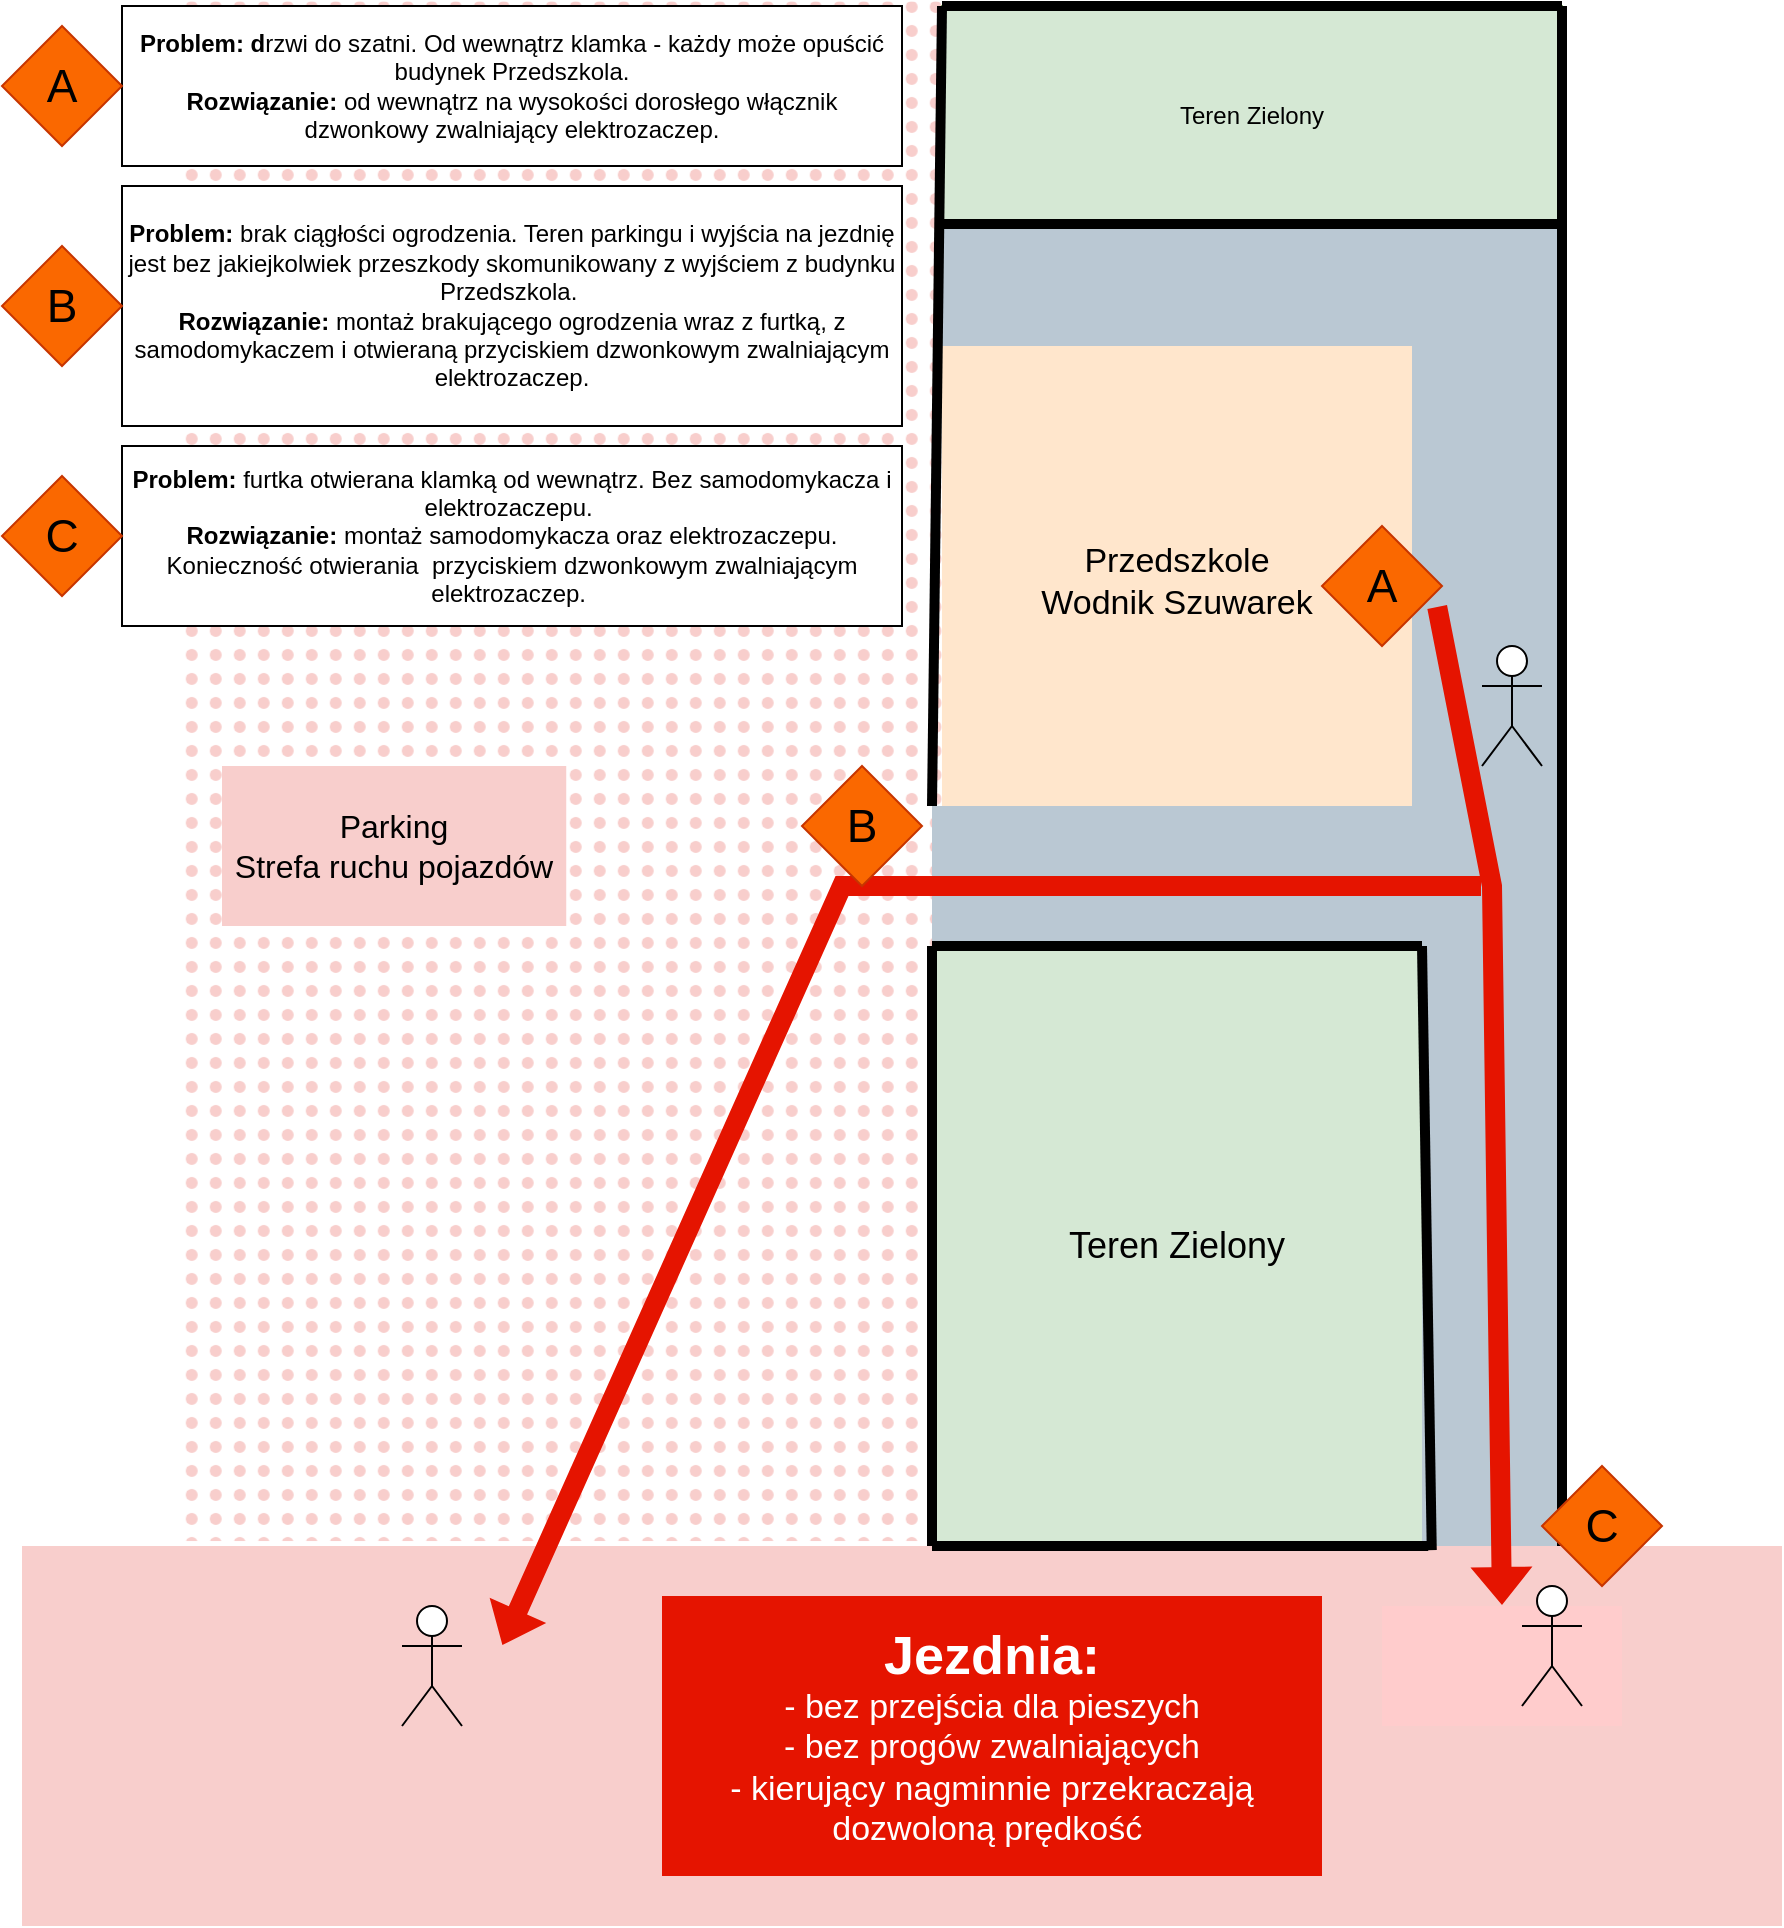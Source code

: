 <mxfile version="21.7.2" type="github">
  <diagram name="Page-1" id="BLIdueBB5xflaGkCdT5f">
    <mxGraphModel dx="2869" dy="1124" grid="1" gridSize="10" guides="1" tooltips="1" connect="1" arrows="1" fold="1" page="1" pageScale="1" pageWidth="850" pageHeight="1100" math="0" shadow="0">
      <root>
        <mxCell id="0" />
        <mxCell id="1" parent="0" />
        <mxCell id="u4QKNgxA5Tayq-lkxQXP-1" value="&lt;font style=&quot;font-size: 17px;&quot;&gt;Przedszkole &lt;br&gt;Wodnik Szuwarek&lt;/font&gt;" style="whiteSpace=wrap;html=1;aspect=fixed;fillColor=#ffe6cc;strokeColor=none;" vertex="1" parent="1">
          <mxGeometry x="430" y="220" width="235" height="235" as="geometry" />
        </mxCell>
        <mxCell id="u4QKNgxA5Tayq-lkxQXP-2" value="" style="rounded=0;whiteSpace=wrap;html=1;fillColor=#f8cecc;strokeColor=none;" vertex="1" parent="1">
          <mxGeometry x="-30" y="820" width="880" height="190" as="geometry" />
        </mxCell>
        <mxCell id="u4QKNgxA5Tayq-lkxQXP-4" value="" style="rounded=0;whiteSpace=wrap;html=1;fillColor=#bac8d3;strokeColor=none;" vertex="1" parent="1">
          <mxGeometry x="665" y="170" width="75" height="290" as="geometry" />
        </mxCell>
        <mxCell id="u4QKNgxA5Tayq-lkxQXP-6" value="" style="rounded=0;whiteSpace=wrap;html=1;fillColor=#bac8d3;strokeColor=none;" vertex="1" parent="1">
          <mxGeometry x="665" y="520" width="75" height="300" as="geometry" />
        </mxCell>
        <mxCell id="u4QKNgxA5Tayq-lkxQXP-9" value="" style="rounded=0;whiteSpace=wrap;html=1;rotation=90;fillColor=#f8cecc;strokeColor=none;gradientColor=none;fillStyle=dots;" vertex="1" parent="1">
          <mxGeometry x="-145.65" y="242.08" width="769.7" height="381.18" as="geometry" />
        </mxCell>
        <mxCell id="u4QKNgxA5Tayq-lkxQXP-11" value="&lt;font style=&quot;font-size: 16px;&quot;&gt;Parking&lt;br&gt;Strefa ruchu pojazdów&lt;/font&gt;" style="rounded=0;whiteSpace=wrap;html=1;fillColor=#f8cecc;strokeColor=none;fillStyle=auto;" vertex="1" parent="1">
          <mxGeometry x="70" y="430" width="172.12" height="80" as="geometry" />
        </mxCell>
        <mxCell id="u4QKNgxA5Tayq-lkxQXP-3" value="" style="rounded=0;whiteSpace=wrap;html=1;fillColor=#bac8d3;strokeColor=none;" vertex="1" parent="1">
          <mxGeometry x="425" y="450" width="315" height="70" as="geometry" />
        </mxCell>
        <mxCell id="u4QKNgxA5Tayq-lkxQXP-12" value="" style="rounded=0;whiteSpace=wrap;html=1;fillColor=#bac8d3;strokeColor=none;" vertex="1" parent="1">
          <mxGeometry x="430" y="160" width="310" height="60" as="geometry" />
        </mxCell>
        <mxCell id="u4QKNgxA5Tayq-lkxQXP-14" value="Teren Zielony" style="rounded=0;whiteSpace=wrap;html=1;fillColor=#d5e8d4;strokeColor=#82b366;" vertex="1" parent="1">
          <mxGeometry x="430" y="50" width="310" height="110" as="geometry" />
        </mxCell>
        <mxCell id="u4QKNgxA5Tayq-lkxQXP-15" value="&lt;font style=&quot;font-size: 18px;&quot;&gt;Teren Zielony&lt;/font&gt;" style="rounded=0;whiteSpace=wrap;html=1;fillColor=#d5e8d4;strokeColor=none;" vertex="1" parent="1">
          <mxGeometry x="425" y="520" width="245" height="300" as="geometry" />
        </mxCell>
        <mxCell id="u4QKNgxA5Tayq-lkxQXP-17" value="" style="shape=flexArrow;endArrow=classic;html=1;rounded=0;entryX=0.5;entryY=0;entryDx=0;entryDy=0;fillColor=#e51400;strokeColor=none;" edge="1" parent="1" target="u4QKNgxA5Tayq-lkxQXP-19">
          <mxGeometry width="50" height="50" relative="1" as="geometry">
            <mxPoint x="677.5" y="350" as="sourcePoint" />
            <mxPoint x="727.5" y="300" as="targetPoint" />
            <Array as="points">
              <mxPoint x="705" y="490" />
            </Array>
          </mxGeometry>
        </mxCell>
        <mxCell id="u4QKNgxA5Tayq-lkxQXP-18" value="" style="shape=flexArrow;endArrow=classic;html=1;rounded=0;fillColor=#e51400;strokeColor=none;" edge="1" parent="1">
          <mxGeometry width="50" height="50" relative="1" as="geometry">
            <mxPoint x="700" y="490" as="sourcePoint" />
            <mxPoint x="209.999" y="870" as="targetPoint" />
            <Array as="points">
              <mxPoint x="380" y="490" />
            </Array>
          </mxGeometry>
        </mxCell>
        <mxCell id="u4QKNgxA5Tayq-lkxQXP-19" value="" style="rounded=0;whiteSpace=wrap;html=1;fillColor=#ffcccc;strokeColor=none;" vertex="1" parent="1">
          <mxGeometry x="650" y="850" width="120" height="60" as="geometry" />
        </mxCell>
        <mxCell id="u4QKNgxA5Tayq-lkxQXP-20" value="" style="shape=umlActor;verticalLabelPosition=bottom;verticalAlign=top;html=1;outlineConnect=0;" vertex="1" parent="1">
          <mxGeometry x="700" y="370" width="30" height="60" as="geometry" />
        </mxCell>
        <mxCell id="u4QKNgxA5Tayq-lkxQXP-22" value="" style="shape=umlActor;verticalLabelPosition=bottom;verticalAlign=top;html=1;outlineConnect=0;" vertex="1" parent="1">
          <mxGeometry x="720" y="840" width="30" height="60" as="geometry" />
        </mxCell>
        <mxCell id="u4QKNgxA5Tayq-lkxQXP-23" value="" style="shape=umlActor;verticalLabelPosition=bottom;verticalAlign=top;html=1;outlineConnect=0;" vertex="1" parent="1">
          <mxGeometry x="160" y="850" width="30" height="60" as="geometry" />
        </mxCell>
        <mxCell id="u4QKNgxA5Tayq-lkxQXP-24" value="&lt;b&gt;&lt;font style=&quot;font-size: 27px;&quot;&gt;Jezdnia:&lt;/font&gt;&lt;/b&gt;&lt;br style=&quot;border-color: var(--border-color); font-size: 17px;&quot;&gt;&lt;span style=&quot;font-size: 17px;&quot;&gt;- bez przejścia dla pieszych&lt;/span&gt;&lt;br style=&quot;border-color: var(--border-color); font-size: 17px;&quot;&gt;&lt;span style=&quot;font-size: 17px;&quot;&gt;- bez progów zwalniających&lt;/span&gt;&lt;br style=&quot;border-color: var(--border-color); font-size: 17px;&quot;&gt;&lt;span style=&quot;font-size: 17px;&quot;&gt;- kierujący nagminnie przekraczają dozwoloną prędkość&amp;nbsp;&lt;/span&gt;" style="rounded=0;whiteSpace=wrap;html=1;fillColor=#e51400;strokeColor=none;fillStyle=auto;fontColor=#ffffff;" vertex="1" parent="1">
          <mxGeometry x="290" y="845" width="330" height="140" as="geometry" />
        </mxCell>
        <mxCell id="u4QKNgxA5Tayq-lkxQXP-25" value="" style="endArrow=none;html=1;rounded=0;strokeWidth=5;entryX=0;entryY=0;entryDx=0;entryDy=0;exitX=0;exitY=0;exitDx=0;exitDy=0;" edge="1" parent="1" source="u4QKNgxA5Tayq-lkxQXP-3" target="u4QKNgxA5Tayq-lkxQXP-14">
          <mxGeometry width="50" height="50" relative="1" as="geometry">
            <mxPoint x="470" y="150" as="sourcePoint" />
            <mxPoint x="520" y="100" as="targetPoint" />
          </mxGeometry>
        </mxCell>
        <mxCell id="u4QKNgxA5Tayq-lkxQXP-26" value="" style="endArrow=none;html=1;rounded=0;strokeWidth=5;entryX=0;entryY=0;entryDx=0;entryDy=0;exitX=1;exitY=0;exitDx=0;exitDy=0;" edge="1" parent="1" source="u4QKNgxA5Tayq-lkxQXP-14" target="u4QKNgxA5Tayq-lkxQXP-14">
          <mxGeometry width="50" height="50" relative="1" as="geometry">
            <mxPoint x="440" y="230" as="sourcePoint" />
            <mxPoint x="440" y="60" as="targetPoint" />
          </mxGeometry>
        </mxCell>
        <mxCell id="u4QKNgxA5Tayq-lkxQXP-27" value="" style="endArrow=none;html=1;rounded=0;strokeWidth=5;entryX=1;entryY=1;entryDx=0;entryDy=0;exitX=1;exitY=0;exitDx=0;exitDy=0;" edge="1" parent="1" source="u4QKNgxA5Tayq-lkxQXP-14" target="u4QKNgxA5Tayq-lkxQXP-6">
          <mxGeometry width="50" height="50" relative="1" as="geometry">
            <mxPoint x="750" y="60" as="sourcePoint" />
            <mxPoint x="440" y="60" as="targetPoint" />
          </mxGeometry>
        </mxCell>
        <mxCell id="u4QKNgxA5Tayq-lkxQXP-28" value="" style="endArrow=none;html=1;rounded=0;strokeWidth=5;entryX=0.801;entryY=0.011;entryDx=0;entryDy=0;exitX=1;exitY=0;exitDx=0;exitDy=0;entryPerimeter=0;" edge="1" parent="1" source="u4QKNgxA5Tayq-lkxQXP-15" target="u4QKNgxA5Tayq-lkxQXP-2">
          <mxGeometry width="50" height="50" relative="1" as="geometry">
            <mxPoint x="750" y="60" as="sourcePoint" />
            <mxPoint x="750" y="830" as="targetPoint" />
          </mxGeometry>
        </mxCell>
        <mxCell id="u4QKNgxA5Tayq-lkxQXP-29" value="" style="endArrow=none;html=1;rounded=0;strokeWidth=5;entryX=0;entryY=0;entryDx=0;entryDy=0;exitX=1;exitY=0;exitDx=0;exitDy=0;" edge="1" parent="1" source="u4QKNgxA5Tayq-lkxQXP-15" target="u4QKNgxA5Tayq-lkxQXP-15">
          <mxGeometry width="50" height="50" relative="1" as="geometry">
            <mxPoint x="680" y="530" as="sourcePoint" />
            <mxPoint x="685" y="832" as="targetPoint" />
          </mxGeometry>
        </mxCell>
        <mxCell id="u4QKNgxA5Tayq-lkxQXP-30" value="" style="endArrow=none;html=1;rounded=0;strokeWidth=5;entryX=0;entryY=0;entryDx=0;entryDy=0;exitX=0;exitY=1;exitDx=0;exitDy=0;" edge="1" parent="1" source="u4QKNgxA5Tayq-lkxQXP-15" target="u4QKNgxA5Tayq-lkxQXP-15">
          <mxGeometry width="50" height="50" relative="1" as="geometry">
            <mxPoint x="680" y="530" as="sourcePoint" />
            <mxPoint x="435" y="530" as="targetPoint" />
          </mxGeometry>
        </mxCell>
        <mxCell id="u4QKNgxA5Tayq-lkxQXP-31" value="" style="endArrow=none;html=1;rounded=0;strokeWidth=5;entryX=0.799;entryY=0;entryDx=0;entryDy=0;exitX=0;exitY=1;exitDx=0;exitDy=0;entryPerimeter=0;" edge="1" parent="1" source="u4QKNgxA5Tayq-lkxQXP-15" target="u4QKNgxA5Tayq-lkxQXP-2">
          <mxGeometry width="50" height="50" relative="1" as="geometry">
            <mxPoint x="435" y="830" as="sourcePoint" />
            <mxPoint x="435" y="530" as="targetPoint" />
          </mxGeometry>
        </mxCell>
        <mxCell id="u4QKNgxA5Tayq-lkxQXP-38" value="&lt;font style=&quot;font-size: 23px;&quot;&gt;A&lt;/font&gt;" style="rhombus;whiteSpace=wrap;html=1;fillColor=#fa6800;fontColor=#000000;strokeColor=#C73500;" vertex="1" parent="1">
          <mxGeometry x="620" y="310" width="60" height="60" as="geometry" />
        </mxCell>
        <mxCell id="u4QKNgxA5Tayq-lkxQXP-39" value="&lt;font style=&quot;font-size: 23px;&quot;&gt;B&lt;/font&gt;" style="rhombus;whiteSpace=wrap;html=1;fillColor=#fa6800;fontColor=#000000;strokeColor=#C73500;" vertex="1" parent="1">
          <mxGeometry x="360" y="430" width="60" height="60" as="geometry" />
        </mxCell>
        <mxCell id="u4QKNgxA5Tayq-lkxQXP-40" value="&lt;font style=&quot;font-size: 23px;&quot;&gt;C&lt;/font&gt;" style="rhombus;whiteSpace=wrap;html=1;fillColor=#fa6800;fontColor=#000000;strokeColor=#C73500;" vertex="1" parent="1">
          <mxGeometry x="730" y="780" width="60" height="60" as="geometry" />
        </mxCell>
        <mxCell id="u4QKNgxA5Tayq-lkxQXP-45" value="&lt;b&gt;Problem: d&lt;/b&gt;rzwi do szatni. Od wewnątrz klamka - każdy może opuścić budynek Przedszkola.&lt;br&gt;&lt;b&gt;Rozwiązanie:&lt;/b&gt; od wewnątrz na wysokości dorosłego włącznik dzwonkowy zwalniający elektrozaczep." style="rounded=0;whiteSpace=wrap;html=1;strokeColor=default;" vertex="1" parent="1">
          <mxGeometry x="20" y="50" width="390" height="80" as="geometry" />
        </mxCell>
        <mxCell id="u4QKNgxA5Tayq-lkxQXP-42" value="&lt;font style=&quot;font-size: 23px;&quot;&gt;A&lt;/font&gt;" style="rhombus;whiteSpace=wrap;html=1;fillColor=#fa6800;fontColor=#000000;strokeColor=#C73500;" vertex="1" parent="1">
          <mxGeometry x="-40" y="60" width="60" height="60" as="geometry" />
        </mxCell>
        <mxCell id="u4QKNgxA5Tayq-lkxQXP-46" value="&lt;b&gt;Problem: &lt;/b&gt;brak ciągłości ogrodzenia. Teren parkingu i wyjścia na jezdnię jest bez jakiejkolwiek przeszkody skomunikowany z wyjściem z budynku Przedszkola.&amp;nbsp;&lt;br&gt;&lt;b&gt;Rozwiązanie:&lt;/b&gt; montaż brakującego ogrodzenia wraz z furtką, z samodomykaczem i otwieraną przyciskiem dzwonkowym zwalniającym elektrozaczep." style="rounded=0;whiteSpace=wrap;html=1;strokeColor=default;" vertex="1" parent="1">
          <mxGeometry x="20" y="140" width="390" height="120" as="geometry" />
        </mxCell>
        <mxCell id="u4QKNgxA5Tayq-lkxQXP-47" value="&lt;font style=&quot;font-size: 23px;&quot;&gt;B&lt;/font&gt;" style="rhombus;whiteSpace=wrap;html=1;fillColor=#fa6800;fontColor=#000000;strokeColor=#C73500;" vertex="1" parent="1">
          <mxGeometry x="-40" y="170" width="60" height="60" as="geometry" />
        </mxCell>
        <mxCell id="u4QKNgxA5Tayq-lkxQXP-48" value="&lt;b&gt;Problem: &lt;/b&gt;furtka otwierana klamką od wewnątrz. Bez samodomykacza i elektrozaczepu.&amp;nbsp;&lt;br&gt;&lt;b&gt;Rozwiązanie:&lt;/b&gt; montaż samodomykacza oraz elektrozaczepu. Konieczność otwierania&amp;nbsp; przyciskiem dzwonkowym zwalniającym elektrozaczep.&amp;nbsp;" style="rounded=0;whiteSpace=wrap;html=1;strokeColor=default;" vertex="1" parent="1">
          <mxGeometry x="20" y="270" width="390" height="90" as="geometry" />
        </mxCell>
        <mxCell id="u4QKNgxA5Tayq-lkxQXP-49" value="&lt;font style=&quot;font-size: 23px;&quot;&gt;C&lt;/font&gt;" style="rhombus;whiteSpace=wrap;html=1;fillColor=#fa6800;fontColor=#000000;strokeColor=#C73500;" vertex="1" parent="1">
          <mxGeometry x="-40" y="285" width="60" height="60" as="geometry" />
        </mxCell>
        <mxCell id="u4QKNgxA5Tayq-lkxQXP-51" value="" style="endArrow=none;html=1;rounded=0;strokeWidth=5;" edge="1" parent="1">
          <mxGeometry width="50" height="50" relative="1" as="geometry">
            <mxPoint x="740" y="159" as="sourcePoint" />
            <mxPoint x="430" y="159" as="targetPoint" />
          </mxGeometry>
        </mxCell>
      </root>
    </mxGraphModel>
  </diagram>
</mxfile>
